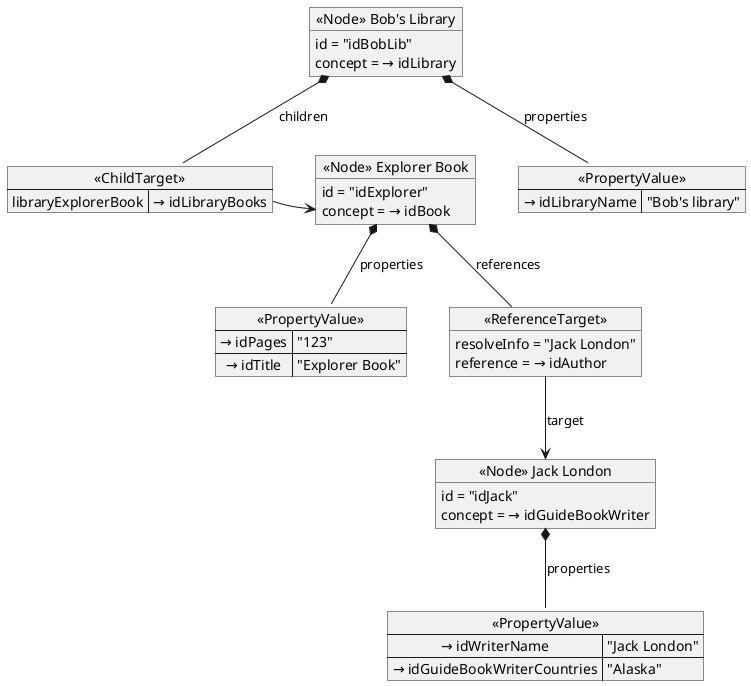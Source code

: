 @startuml
' Library

object "<<Node>> Bob's Library" as library {
    id = "idBobLib"
    concept = → idLibrary
}

map "<<PropertyValue>>" as libraryProperties {
    → idLibraryName => "Bob's library"
}
library *-- libraryProperties: properties

' Explorer book

object "<<Node>> Explorer Book" as explorerBook {
    id = "idExplorer"
    concept = → idBook
}

map "<<PropertyValue>>" as explorerBookProperties {
    → idPages => "123"
    → idTitle => "Explorer Book"
}
explorerBook *-- explorerBookProperties: properties

map "<<ChildTarget>>" as libraryChildren {
    libraryExplorerBook => → idLibraryBooks
}
library *-- libraryChildren: children
libraryChildren::libraryExplorerBook -> explorerBook


object "<<ReferenceTarget>>" as explorerBookAuthor {
    resolveInfo = "Jack London"
    reference = → idAuthor
}
explorerBook *-- explorerBookAuthor: references

' Jack London
object "<<Node>> Jack London" as jackLondon {
    id = "idJack"
    concept = → idGuideBookWriter
}

map "<<PropertyValue>>" as jackLondonProperties {
    → idWriterName => "Jack London"
    → idGuideBookWriterCountries => "Alaska"
}
jackLondon *-- jackLondonProperties: properties

explorerBookAuthor --> jackLondon: target
@enduml
